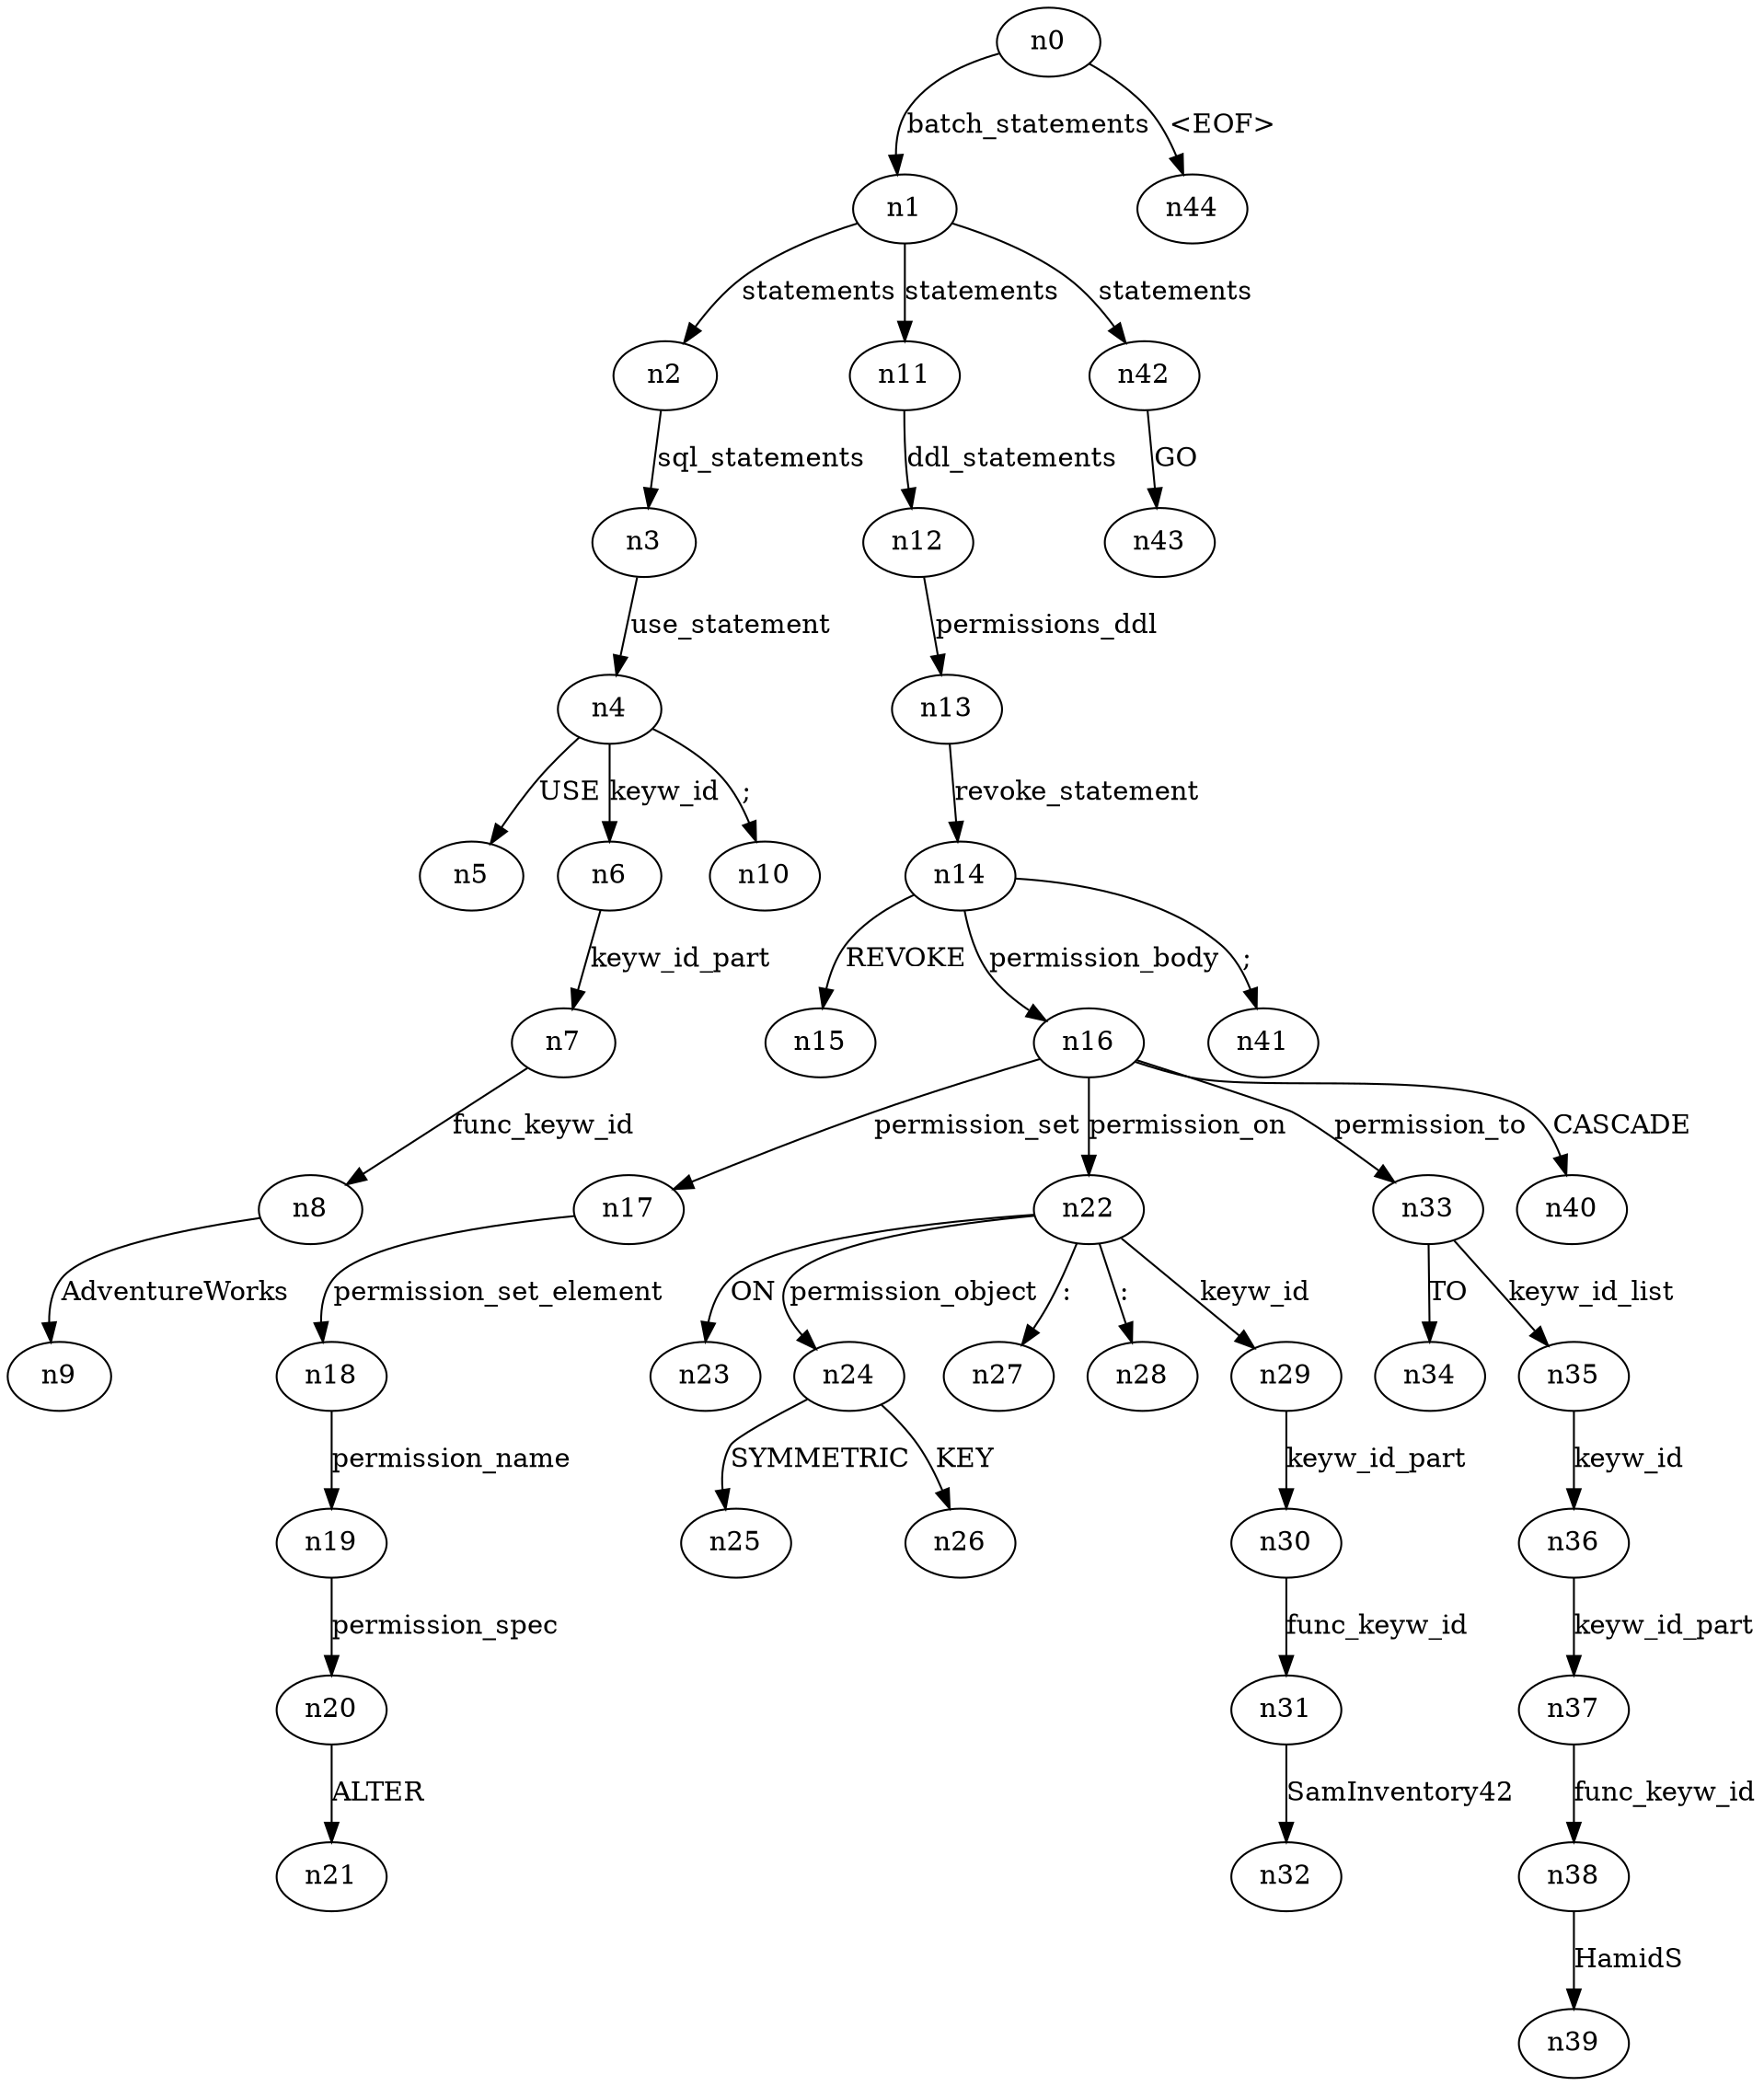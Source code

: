 digraph ParseTree {
  n0 -> n1 [label="batch_statements"];
  n1 -> n2 [label="statements"];
  n2 -> n3 [label="sql_statements"];
  n3 -> n4 [label="use_statement"];
  n4 -> n5 [label="USE"];
  n4 -> n6 [label="keyw_id"];
  n6 -> n7 [label="keyw_id_part"];
  n7 -> n8 [label="func_keyw_id"];
  n8 -> n9 [label="AdventureWorks"];
  n4 -> n10 [label=";"];
  n1 -> n11 [label="statements"];
  n11 -> n12 [label="ddl_statements"];
  n12 -> n13 [label="permissions_ddl"];
  n13 -> n14 [label="revoke_statement"];
  n14 -> n15 [label="REVOKE"];
  n14 -> n16 [label="permission_body"];
  n16 -> n17 [label="permission_set"];
  n17 -> n18 [label="permission_set_element"];
  n18 -> n19 [label="permission_name"];
  n19 -> n20 [label="permission_spec"];
  n20 -> n21 [label="ALTER"];
  n16 -> n22 [label="permission_on"];
  n22 -> n23 [label="ON"];
  n22 -> n24 [label="permission_object"];
  n24 -> n25 [label="SYMMETRIC"];
  n24 -> n26 [label="KEY"];
  n22 -> n27 [label=":"];
  n22 -> n28 [label=":"];
  n22 -> n29 [label="keyw_id"];
  n29 -> n30 [label="keyw_id_part"];
  n30 -> n31 [label="func_keyw_id"];
  n31 -> n32 [label="SamInventory42"];
  n16 -> n33 [label="permission_to"];
  n33 -> n34 [label="TO"];
  n33 -> n35 [label="keyw_id_list"];
  n35 -> n36 [label="keyw_id"];
  n36 -> n37 [label="keyw_id_part"];
  n37 -> n38 [label="func_keyw_id"];
  n38 -> n39 [label="HamidS"];
  n16 -> n40 [label="CASCADE"];
  n14 -> n41 [label=";"];
  n1 -> n42 [label="statements"];
  n42 -> n43 [label="GO"];
  n0 -> n44 [label="<EOF>"];
}